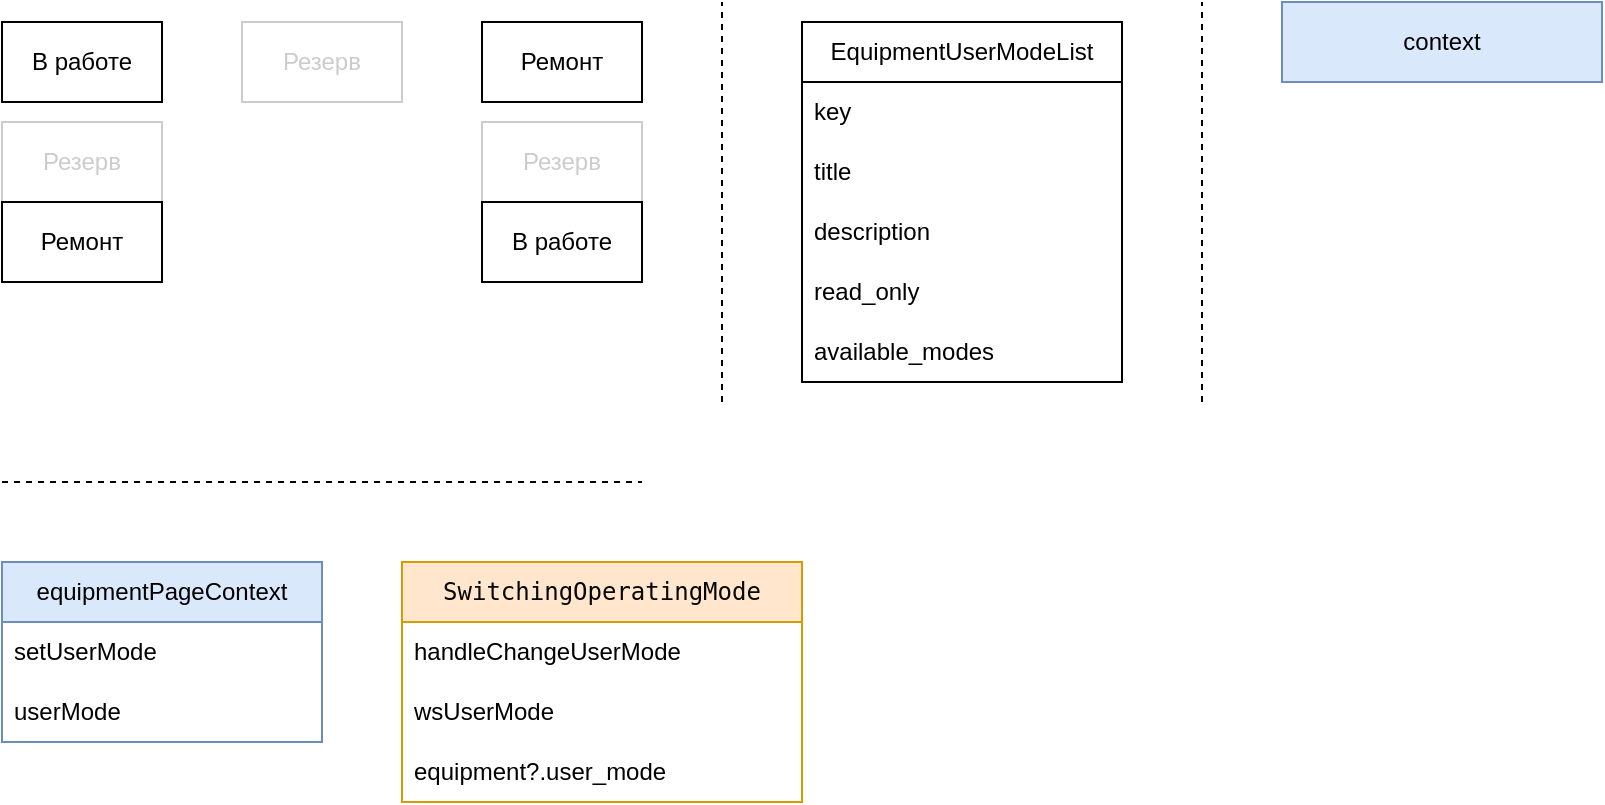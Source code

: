 <mxfile version="21.2.4" type="github">
  <diagram name="Page-1" id="RVPAaBx-Ijfwid1fsaG6">
    <mxGraphModel dx="1429" dy="790" grid="1" gridSize="10" guides="1" tooltips="1" connect="1" arrows="1" fold="1" page="1" pageScale="1" pageWidth="850" pageHeight="1100" math="0" shadow="0">
      <root>
        <mxCell id="0" />
        <mxCell id="1" parent="0" />
        <mxCell id="RAPxg7XXGIYeDxrYs038-12" value="В работе" style="rounded=0;whiteSpace=wrap;html=1;" vertex="1" parent="1">
          <mxGeometry x="40" y="50" width="80" height="40" as="geometry" />
        </mxCell>
        <mxCell id="RAPxg7XXGIYeDxrYs038-13" value="&lt;font color=&quot;#cccccc&quot;&gt;Резерв&lt;/font&gt;" style="rounded=0;whiteSpace=wrap;html=1;strokeColor=#CCCCCC;" vertex="1" parent="1">
          <mxGeometry x="40" y="100" width="80" height="40" as="geometry" />
        </mxCell>
        <mxCell id="RAPxg7XXGIYeDxrYs038-14" value="Ремонт" style="rounded=0;whiteSpace=wrap;html=1;" vertex="1" parent="1">
          <mxGeometry x="280" y="50" width="80" height="40" as="geometry" />
        </mxCell>
        <mxCell id="RAPxg7XXGIYeDxrYs038-16" value="Ремонт" style="rounded=0;whiteSpace=wrap;html=1;" vertex="1" parent="1">
          <mxGeometry x="40" y="140" width="80" height="40" as="geometry" />
        </mxCell>
        <mxCell id="RAPxg7XXGIYeDxrYs038-17" value="&lt;font color=&quot;#cccccc&quot;&gt;Резерв&lt;/font&gt;" style="rounded=0;whiteSpace=wrap;html=1;strokeColor=#CCCCCC;" vertex="1" parent="1">
          <mxGeometry x="160" y="50" width="80" height="40" as="geometry" />
        </mxCell>
        <mxCell id="RAPxg7XXGIYeDxrYs038-18" value="&lt;font color=&quot;#cccccc&quot;&gt;Резерв&lt;/font&gt;" style="rounded=0;whiteSpace=wrap;html=1;strokeColor=#CCCCCC;" vertex="1" parent="1">
          <mxGeometry x="280" y="100" width="80" height="40" as="geometry" />
        </mxCell>
        <mxCell id="RAPxg7XXGIYeDxrYs038-19" value="В работе" style="rounded=0;whiteSpace=wrap;html=1;" vertex="1" parent="1">
          <mxGeometry x="280" y="140" width="80" height="40" as="geometry" />
        </mxCell>
        <mxCell id="RAPxg7XXGIYeDxrYs038-20" value="EquipmentUserModeList" style="swimlane;fontStyle=0;childLayout=stackLayout;horizontal=1;startSize=30;horizontalStack=0;resizeParent=1;resizeParentMax=0;resizeLast=0;collapsible=1;marginBottom=0;whiteSpace=wrap;html=1;" vertex="1" parent="1">
          <mxGeometry x="440" y="50" width="160" height="180" as="geometry" />
        </mxCell>
        <mxCell id="RAPxg7XXGIYeDxrYs038-21" value="key" style="text;strokeColor=none;fillColor=none;align=left;verticalAlign=middle;spacingLeft=4;spacingRight=4;overflow=hidden;points=[[0,0.5],[1,0.5]];portConstraint=eastwest;rotatable=0;whiteSpace=wrap;html=1;" vertex="1" parent="RAPxg7XXGIYeDxrYs038-20">
          <mxGeometry y="30" width="160" height="30" as="geometry" />
        </mxCell>
        <mxCell id="RAPxg7XXGIYeDxrYs038-22" value="title" style="text;strokeColor=none;fillColor=none;align=left;verticalAlign=middle;spacingLeft=4;spacingRight=4;overflow=hidden;points=[[0,0.5],[1,0.5]];portConstraint=eastwest;rotatable=0;whiteSpace=wrap;html=1;" vertex="1" parent="RAPxg7XXGIYeDxrYs038-20">
          <mxGeometry y="60" width="160" height="30" as="geometry" />
        </mxCell>
        <mxCell id="RAPxg7XXGIYeDxrYs038-23" value="description" style="text;strokeColor=none;fillColor=none;align=left;verticalAlign=middle;spacingLeft=4;spacingRight=4;overflow=hidden;points=[[0,0.5],[1,0.5]];portConstraint=eastwest;rotatable=0;whiteSpace=wrap;html=1;" vertex="1" parent="RAPxg7XXGIYeDxrYs038-20">
          <mxGeometry y="90" width="160" height="30" as="geometry" />
        </mxCell>
        <mxCell id="RAPxg7XXGIYeDxrYs038-24" value="read_only" style="text;strokeColor=none;fillColor=none;align=left;verticalAlign=middle;spacingLeft=4;spacingRight=4;overflow=hidden;points=[[0,0.5],[1,0.5]];portConstraint=eastwest;rotatable=0;whiteSpace=wrap;html=1;" vertex="1" parent="RAPxg7XXGIYeDxrYs038-20">
          <mxGeometry y="120" width="160" height="30" as="geometry" />
        </mxCell>
        <mxCell id="RAPxg7XXGIYeDxrYs038-25" value="available_modes" style="text;strokeColor=none;fillColor=none;align=left;verticalAlign=middle;spacingLeft=4;spacingRight=4;overflow=hidden;points=[[0,0.5],[1,0.5]];portConstraint=eastwest;rotatable=0;whiteSpace=wrap;html=1;" vertex="1" parent="RAPxg7XXGIYeDxrYs038-20">
          <mxGeometry y="150" width="160" height="30" as="geometry" />
        </mxCell>
        <mxCell id="RAPxg7XXGIYeDxrYs038-27" value="" style="endArrow=none;dashed=1;html=1;rounded=0;" edge="1" parent="1">
          <mxGeometry width="50" height="50" relative="1" as="geometry">
            <mxPoint x="400" y="240" as="sourcePoint" />
            <mxPoint x="400" y="40" as="targetPoint" />
          </mxGeometry>
        </mxCell>
        <mxCell id="RAPxg7XXGIYeDxrYs038-28" value="" style="endArrow=none;dashed=1;html=1;rounded=0;" edge="1" parent="1">
          <mxGeometry width="50" height="50" relative="1" as="geometry">
            <mxPoint x="640" y="240" as="sourcePoint" />
            <mxPoint x="640" y="40" as="targetPoint" />
          </mxGeometry>
        </mxCell>
        <mxCell id="RAPxg7XXGIYeDxrYs038-29" value="" style="endArrow=none;dashed=1;html=1;rounded=0;" edge="1" parent="1">
          <mxGeometry width="50" height="50" relative="1" as="geometry">
            <mxPoint x="40" y="280" as="sourcePoint" />
            <mxPoint x="360" y="280" as="targetPoint" />
          </mxGeometry>
        </mxCell>
        <mxCell id="RAPxg7XXGIYeDxrYs038-32" value="context" style="rounded=0;whiteSpace=wrap;html=1;fillColor=#dae8fc;strokeColor=#6c8ebf;" vertex="1" parent="1">
          <mxGeometry x="680" y="40" width="160" height="40" as="geometry" />
        </mxCell>
        <mxCell id="RAPxg7XXGIYeDxrYs038-34" value="equipmentPageContext" style="swimlane;fontStyle=0;childLayout=stackLayout;horizontal=1;startSize=30;horizontalStack=0;resizeParent=1;resizeParentMax=0;resizeLast=0;collapsible=1;marginBottom=0;whiteSpace=wrap;html=1;fillColor=#dae8fc;strokeColor=#6c8ebf;" vertex="1" parent="1">
          <mxGeometry x="40" y="320" width="160" height="90" as="geometry" />
        </mxCell>
        <mxCell id="RAPxg7XXGIYeDxrYs038-36" value="setUserMode" style="text;strokeColor=none;fillColor=none;align=left;verticalAlign=middle;spacingLeft=4;spacingRight=4;overflow=hidden;points=[[0,0.5],[1,0.5]];portConstraint=eastwest;rotatable=0;whiteSpace=wrap;html=1;" vertex="1" parent="RAPxg7XXGIYeDxrYs038-34">
          <mxGeometry y="30" width="160" height="30" as="geometry" />
        </mxCell>
        <mxCell id="RAPxg7XXGIYeDxrYs038-35" value="userMode" style="text;strokeColor=none;fillColor=none;align=left;verticalAlign=middle;spacingLeft=4;spacingRight=4;overflow=hidden;points=[[0,0.5],[1,0.5]];portConstraint=eastwest;rotatable=0;whiteSpace=wrap;html=1;" vertex="1" parent="RAPxg7XXGIYeDxrYs038-34">
          <mxGeometry y="60" width="160" height="30" as="geometry" />
        </mxCell>
        <mxCell id="RAPxg7XXGIYeDxrYs038-42" value="&lt;pre style=&quot;border-color: var(--border-color);&quot;&gt;&lt;font color=&quot;#070708&quot; style=&quot;border-color: var(--border-color);&quot; face=&quot;JetBrains Mono, monospace&quot;&gt;SwitchingOperatingMode&lt;/font&gt;&lt;/pre&gt;" style="swimlane;fontStyle=0;childLayout=stackLayout;horizontal=1;startSize=30;horizontalStack=0;resizeParent=1;resizeParentMax=0;resizeLast=0;collapsible=1;marginBottom=0;whiteSpace=wrap;html=1;fillColor=#ffe6cc;strokeColor=#d79b00;" vertex="1" parent="1">
          <mxGeometry x="240" y="320" width="200" height="120" as="geometry" />
        </mxCell>
        <mxCell id="RAPxg7XXGIYeDxrYs038-43" value="handleChangeUserMode" style="text;strokeColor=none;fillColor=none;align=left;verticalAlign=middle;spacingLeft=4;spacingRight=4;overflow=hidden;points=[[0,0.5],[1,0.5]];portConstraint=eastwest;rotatable=0;whiteSpace=wrap;html=1;" vertex="1" parent="RAPxg7XXGIYeDxrYs038-42">
          <mxGeometry y="30" width="200" height="30" as="geometry" />
        </mxCell>
        <mxCell id="RAPxg7XXGIYeDxrYs038-44" value="wsUserMode" style="text;strokeColor=none;fillColor=none;align=left;verticalAlign=middle;spacingLeft=4;spacingRight=4;overflow=hidden;points=[[0,0.5],[1,0.5]];portConstraint=eastwest;rotatable=0;whiteSpace=wrap;html=1;" vertex="1" parent="RAPxg7XXGIYeDxrYs038-42">
          <mxGeometry y="60" width="200" height="30" as="geometry" />
        </mxCell>
        <mxCell id="RAPxg7XXGIYeDxrYs038-45" value="equipment?.user_mode" style="text;strokeColor=none;fillColor=none;align=left;verticalAlign=middle;spacingLeft=4;spacingRight=4;overflow=hidden;points=[[0,0.5],[1,0.5]];portConstraint=eastwest;rotatable=0;whiteSpace=wrap;html=1;" vertex="1" parent="RAPxg7XXGIYeDxrYs038-42">
          <mxGeometry y="90" width="200" height="30" as="geometry" />
        </mxCell>
      </root>
    </mxGraphModel>
  </diagram>
</mxfile>
